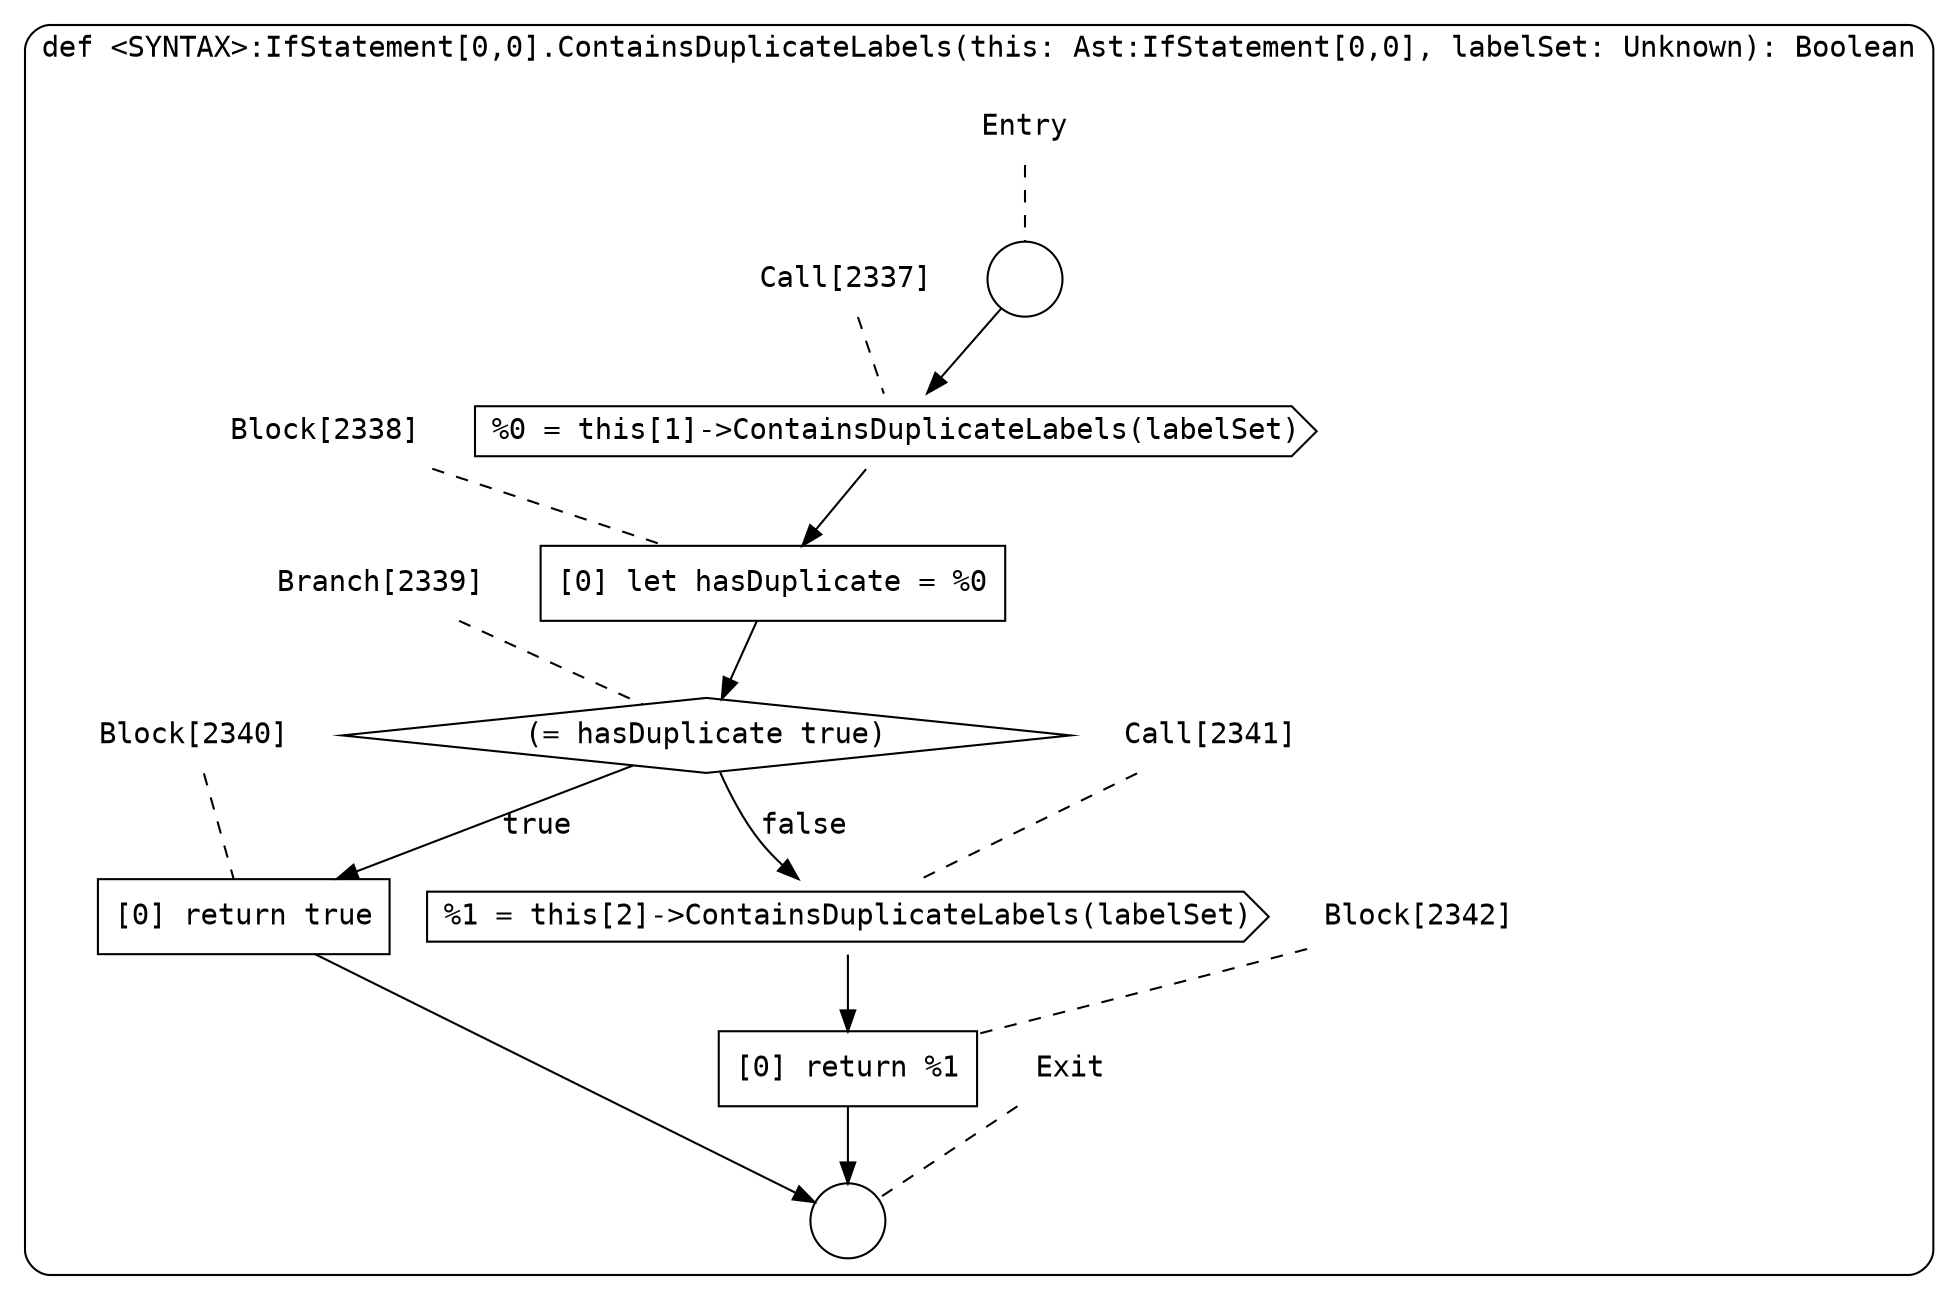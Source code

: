 digraph {
  graph [fontname = "Consolas"]
  node [fontname = "Consolas"]
  edge [fontname = "Consolas"]
  subgraph cluster488 {
    label = "def <SYNTAX>:IfStatement[0,0].ContainsDuplicateLabels(this: Ast:IfStatement[0,0], labelSet: Unknown): Boolean"
    style = rounded
    cluster488_entry_name [shape=none, label=<<font color="black">Entry</font>>]
    cluster488_entry_name -> cluster488_entry [arrowhead=none, color="black", style=dashed]
    cluster488_entry [shape=circle label=" " color="black" fillcolor="white" style=filled]
    cluster488_entry -> node2337 [color="black"]
    cluster488_exit_name [shape=none, label=<<font color="black">Exit</font>>]
    cluster488_exit_name -> cluster488_exit [arrowhead=none, color="black", style=dashed]
    cluster488_exit [shape=circle label=" " color="black" fillcolor="white" style=filled]
    node2337_name [shape=none, label=<<font color="black">Call[2337]</font>>]
    node2337_name -> node2337 [arrowhead=none, color="black", style=dashed]
    node2337 [shape=cds, label=<<font color="black">%0 = this[1]-&gt;ContainsDuplicateLabels(labelSet)</font>> color="black" fillcolor="white", style=filled]
    node2337 -> node2338 [color="black"]
    node2338_name [shape=none, label=<<font color="black">Block[2338]</font>>]
    node2338_name -> node2338 [arrowhead=none, color="black", style=dashed]
    node2338 [shape=box, label=<<font color="black">[0] let hasDuplicate = %0<BR ALIGN="LEFT"/></font>> color="black" fillcolor="white", style=filled]
    node2338 -> node2339 [color="black"]
    node2339_name [shape=none, label=<<font color="black">Branch[2339]</font>>]
    node2339_name -> node2339 [arrowhead=none, color="black", style=dashed]
    node2339 [shape=diamond, label=<<font color="black">(= hasDuplicate true)</font>> color="black" fillcolor="white", style=filled]
    node2339 -> node2340 [label=<<font color="black">true</font>> color="black"]
    node2339 -> node2341 [label=<<font color="black">false</font>> color="black"]
    node2340_name [shape=none, label=<<font color="black">Block[2340]</font>>]
    node2340_name -> node2340 [arrowhead=none, color="black", style=dashed]
    node2340 [shape=box, label=<<font color="black">[0] return true<BR ALIGN="LEFT"/></font>> color="black" fillcolor="white", style=filled]
    node2340 -> cluster488_exit [color="black"]
    node2341_name [shape=none, label=<<font color="black">Call[2341]</font>>]
    node2341_name -> node2341 [arrowhead=none, color="black", style=dashed]
    node2341 [shape=cds, label=<<font color="black">%1 = this[2]-&gt;ContainsDuplicateLabels(labelSet)</font>> color="black" fillcolor="white", style=filled]
    node2341 -> node2342 [color="black"]
    node2342_name [shape=none, label=<<font color="black">Block[2342]</font>>]
    node2342_name -> node2342 [arrowhead=none, color="black", style=dashed]
    node2342 [shape=box, label=<<font color="black">[0] return %1<BR ALIGN="LEFT"/></font>> color="black" fillcolor="white", style=filled]
    node2342 -> cluster488_exit [color="black"]
  }
}